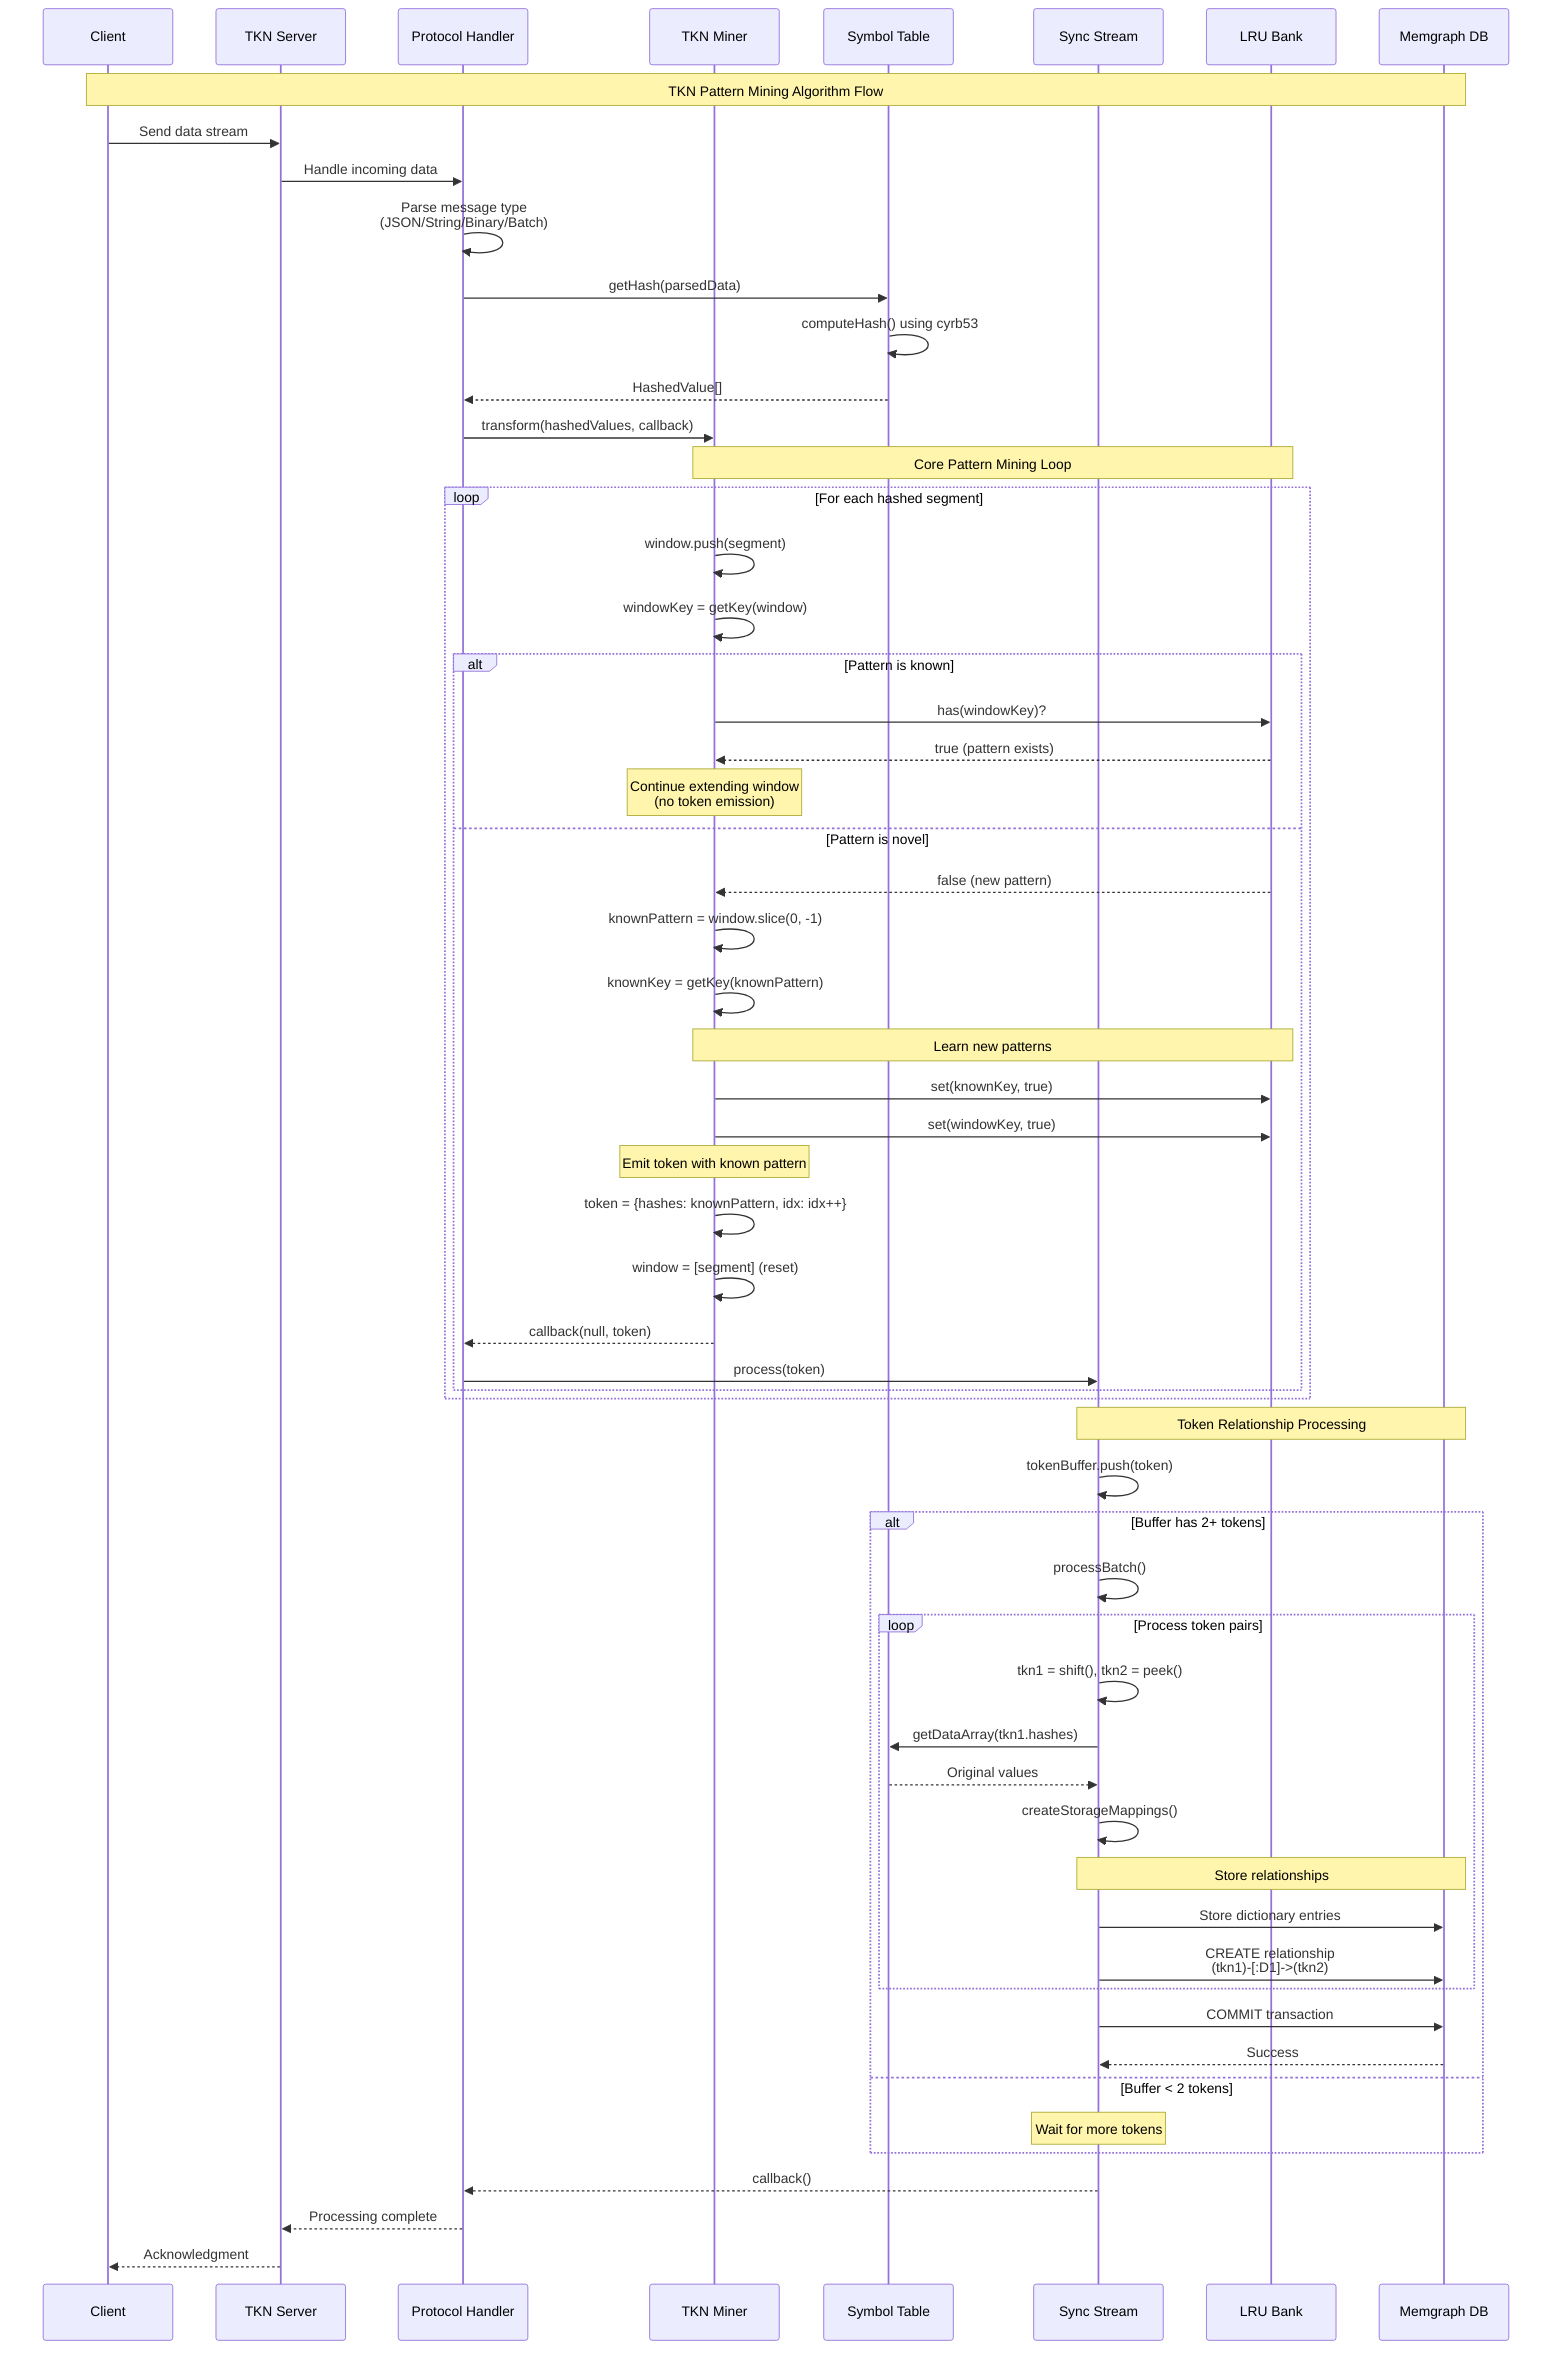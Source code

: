 sequenceDiagram
    participant Client
    participant Server as TKN Server
    participant Protocol as Protocol Handler
    participant Miner as TKN Miner
    participant SymbolTable as Symbol Table
    participant SyncStream as Sync Stream
    participant Bank as LRU Bank
    participant Memgraph as Memgraph DB

    Note over Client,Memgraph: TKN Pattern Mining Algorithm Flow

    Client->>Server: Send data stream
    Server->>Protocol: Handle incoming data
    
    Protocol->>Protocol: Parse message type<br/>(JSON/String/Binary/Batch)
    Protocol->>SymbolTable: getHash(parsedData)
    SymbolTable->>SymbolTable: computeHash() using cyrb53
    SymbolTable-->>Protocol: HashedValue[]
    
    Protocol->>Miner: transform(hashedValues, callback)
    
    Note over Miner,Bank: Core Pattern Mining Loop
    
    loop For each hashed segment
        Miner->>Miner: window.push(segment)
        Miner->>Miner: windowKey = getKey(window)
        
        alt Pattern is known
            Miner->>Bank: has(windowKey)?
            Bank-->>Miner: true (pattern exists)
            Note over Miner: Continue extending window<br/>(no token emission)
        else Pattern is novel
            Bank-->>Miner: false (new pattern)
            Miner->>Miner: knownPattern = window.slice(0, -1)
            Miner->>Miner: knownKey = getKey(knownPattern)
            
            Note over Miner,Bank: Learn new patterns
            Miner->>Bank: set(knownKey, true)
            Miner->>Bank: set(windowKey, true)
            
            Note over Miner: Emit token with known pattern
            Miner->>Miner: token = {hashes: knownPattern, idx: idx++}
            Miner->>Miner: window = [segment] (reset)
            
            Miner-->>Protocol: callback(null, token)
            Protocol->>SyncStream: process(token)
        end
    end
    
    Note over SyncStream,Memgraph: Token Relationship Processing
    
    SyncStream->>SyncStream: tokenBuffer.push(token)
    
    alt Buffer has 2+ tokens
        SyncStream->>SyncStream: processBatch()
        
        loop Process token pairs
            SyncStream->>SyncStream: tkn1 = shift(), tkn2 = peek()
            SyncStream->>SymbolTable: getDataArray(tkn1.hashes)
            SymbolTable-->>SyncStream: Original values
            SyncStream->>SyncStream: createStorageMappings()
            
            Note over SyncStream,Memgraph: Store relationships
            SyncStream->>Memgraph: Store dictionary entries
            SyncStream->>Memgraph: CREATE relationship<br/>(tkn1)-[:D1]->(tkn2)
        end
        
        SyncStream->>Memgraph: COMMIT transaction
        Memgraph-->>SyncStream: Success
    else Buffer < 2 tokens
        Note over SyncStream: Wait for more tokens
    end
    
    SyncStream-->>Protocol: callback()
    Protocol-->>Server: Processing complete
    Server-->>Client: Acknowledgment